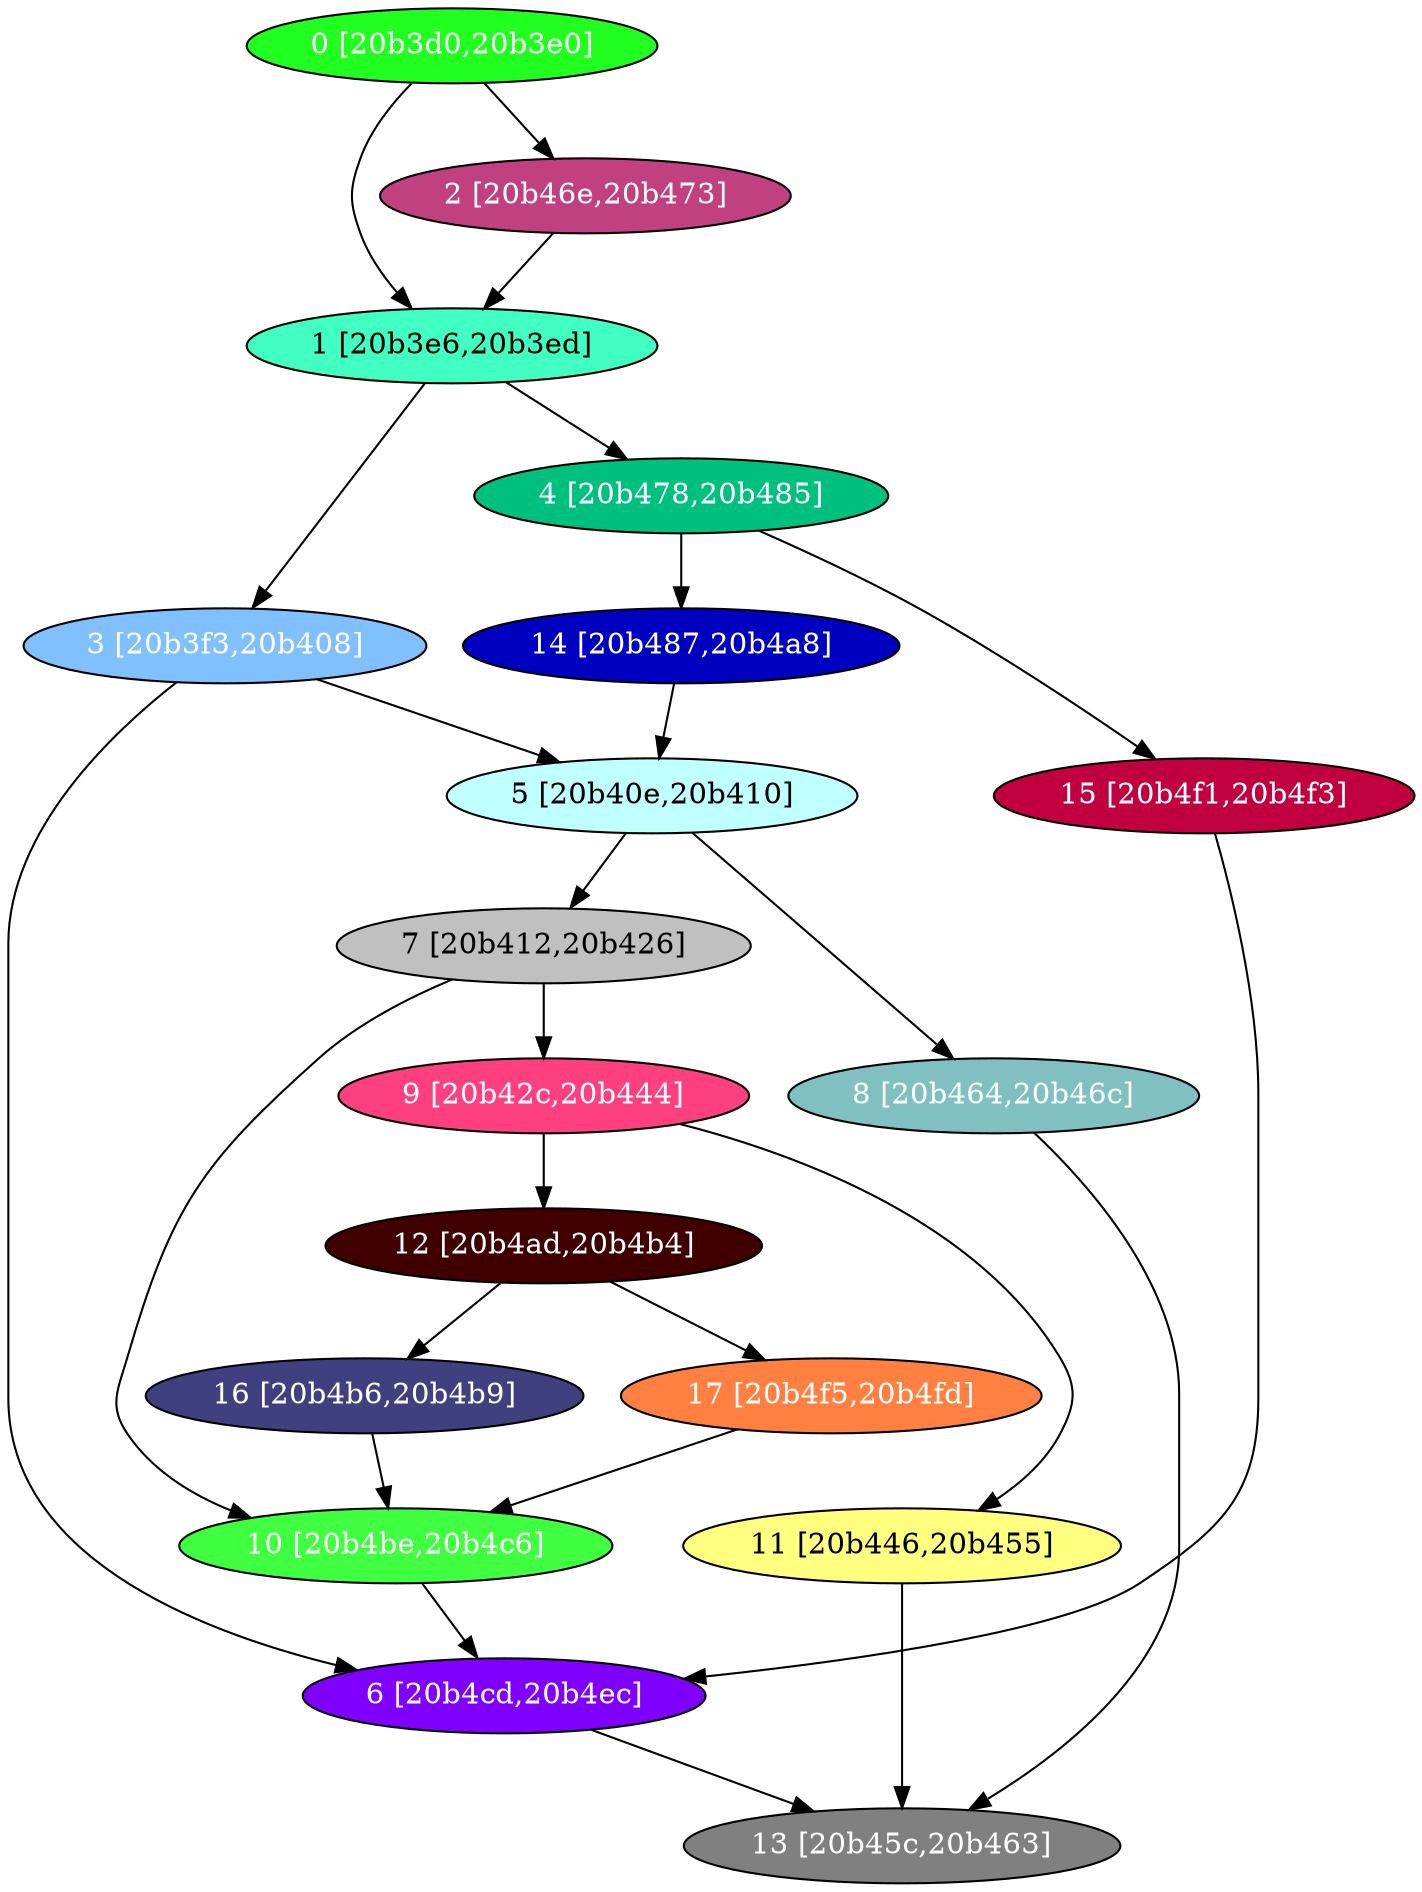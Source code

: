 diGraph libnss3{
	libnss3_0  [style=filled fillcolor="#20FF20" fontcolor="#ffffff" shape=oval label="0 [20b3d0,20b3e0]"]
	libnss3_1  [style=filled fillcolor="#40FFC0" fontcolor="#000000" shape=oval label="1 [20b3e6,20b3ed]"]
	libnss3_2  [style=filled fillcolor="#C04080" fontcolor="#ffffff" shape=oval label="2 [20b46e,20b473]"]
	libnss3_3  [style=filled fillcolor="#80C0FF" fontcolor="#ffffff" shape=oval label="3 [20b3f3,20b408]"]
	libnss3_4  [style=filled fillcolor="#00C080" fontcolor="#ffffff" shape=oval label="4 [20b478,20b485]"]
	libnss3_5  [style=filled fillcolor="#C0FFFF" fontcolor="#000000" shape=oval label="5 [20b40e,20b410]"]
	libnss3_6  [style=filled fillcolor="#8000FF" fontcolor="#ffffff" shape=oval label="6 [20b4cd,20b4ec]"]
	libnss3_7  [style=filled fillcolor="#C0C0C0" fontcolor="#000000" shape=oval label="7 [20b412,20b426]"]
	libnss3_8  [style=filled fillcolor="#80C0C0" fontcolor="#ffffff" shape=oval label="8 [20b464,20b46c]"]
	libnss3_9  [style=filled fillcolor="#FF4080" fontcolor="#ffffff" shape=oval label="9 [20b42c,20b444]"]
	libnss3_a  [style=filled fillcolor="#40FF40" fontcolor="#ffffff" shape=oval label="10 [20b4be,20b4c6]"]
	libnss3_b  [style=filled fillcolor="#FFFF80" fontcolor="#000000" shape=oval label="11 [20b446,20b455]"]
	libnss3_c  [style=filled fillcolor="#400000" fontcolor="#ffffff" shape=oval label="12 [20b4ad,20b4b4]"]
	libnss3_d  [style=filled fillcolor="#808080" fontcolor="#ffffff" shape=oval label="13 [20b45c,20b463]"]
	libnss3_e  [style=filled fillcolor="#0000C0" fontcolor="#ffffff" shape=oval label="14 [20b487,20b4a8]"]
	libnss3_f  [style=filled fillcolor="#C00040" fontcolor="#ffffff" shape=oval label="15 [20b4f1,20b4f3]"]
	libnss3_10  [style=filled fillcolor="#404080" fontcolor="#ffffff" shape=oval label="16 [20b4b6,20b4b9]"]
	libnss3_11  [style=filled fillcolor="#FF8040" fontcolor="#ffffff" shape=oval label="17 [20b4f5,20b4fd]"]

	libnss3_0 -> libnss3_1
	libnss3_0 -> libnss3_2
	libnss3_1 -> libnss3_3
	libnss3_1 -> libnss3_4
	libnss3_2 -> libnss3_1
	libnss3_3 -> libnss3_5
	libnss3_3 -> libnss3_6
	libnss3_4 -> libnss3_e
	libnss3_4 -> libnss3_f
	libnss3_5 -> libnss3_7
	libnss3_5 -> libnss3_8
	libnss3_6 -> libnss3_d
	libnss3_7 -> libnss3_9
	libnss3_7 -> libnss3_a
	libnss3_8 -> libnss3_d
	libnss3_9 -> libnss3_b
	libnss3_9 -> libnss3_c
	libnss3_a -> libnss3_6
	libnss3_b -> libnss3_d
	libnss3_c -> libnss3_10
	libnss3_c -> libnss3_11
	libnss3_e -> libnss3_5
	libnss3_f -> libnss3_6
	libnss3_10 -> libnss3_a
	libnss3_11 -> libnss3_a
}